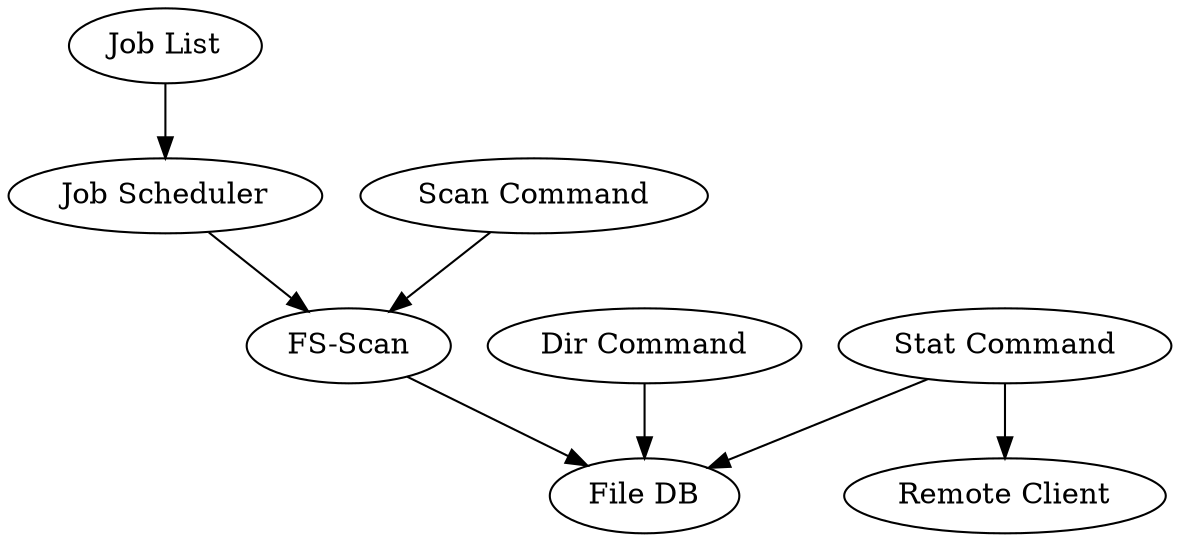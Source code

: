 digraph a {
    "Job List" -> "Job Scheduler";
    "Job Scheduler" -> "FS-Scan";

    "FS-Scan" -> "File DB";
    "Scan Command" -> "FS-Scan";
    "Stat Command" -> "File DB";
    "Stat Command" -> "Remote Client";
    "Dir Command" -> "File DB"
}